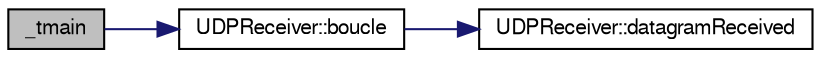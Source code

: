 digraph "_tmain"
{
  bgcolor="transparent";
  edge [fontname="FreeSans",fontsize="10",labelfontname="FreeSans",labelfontsize="10"];
  node [fontname="FreeSans",fontsize="10",shape=record];
  rankdir="LR";
  Node1 [label="_tmain",height=0.2,width=0.4,color="black", fillcolor="grey75", style="filled" fontcolor="black"];
  Node1 -> Node2 [color="midnightblue",fontsize="10",style="solid",fontname="FreeSans"];
  Node2 [label="UDPReceiver::boucle",height=0.2,width=0.4,color="black",URL="$classUDPReceiver.html#a5dab36fdbe58782f084ea87348cb38c5"];
  Node2 -> Node3 [color="midnightblue",fontsize="10",style="solid",fontname="FreeSans"];
  Node3 [label="UDPReceiver::datagramReceived",height=0.2,width=0.4,color="black",URL="$classUDPReceiver.html#afc620756f680a0b14d910ad8c648b1e3"];
}
